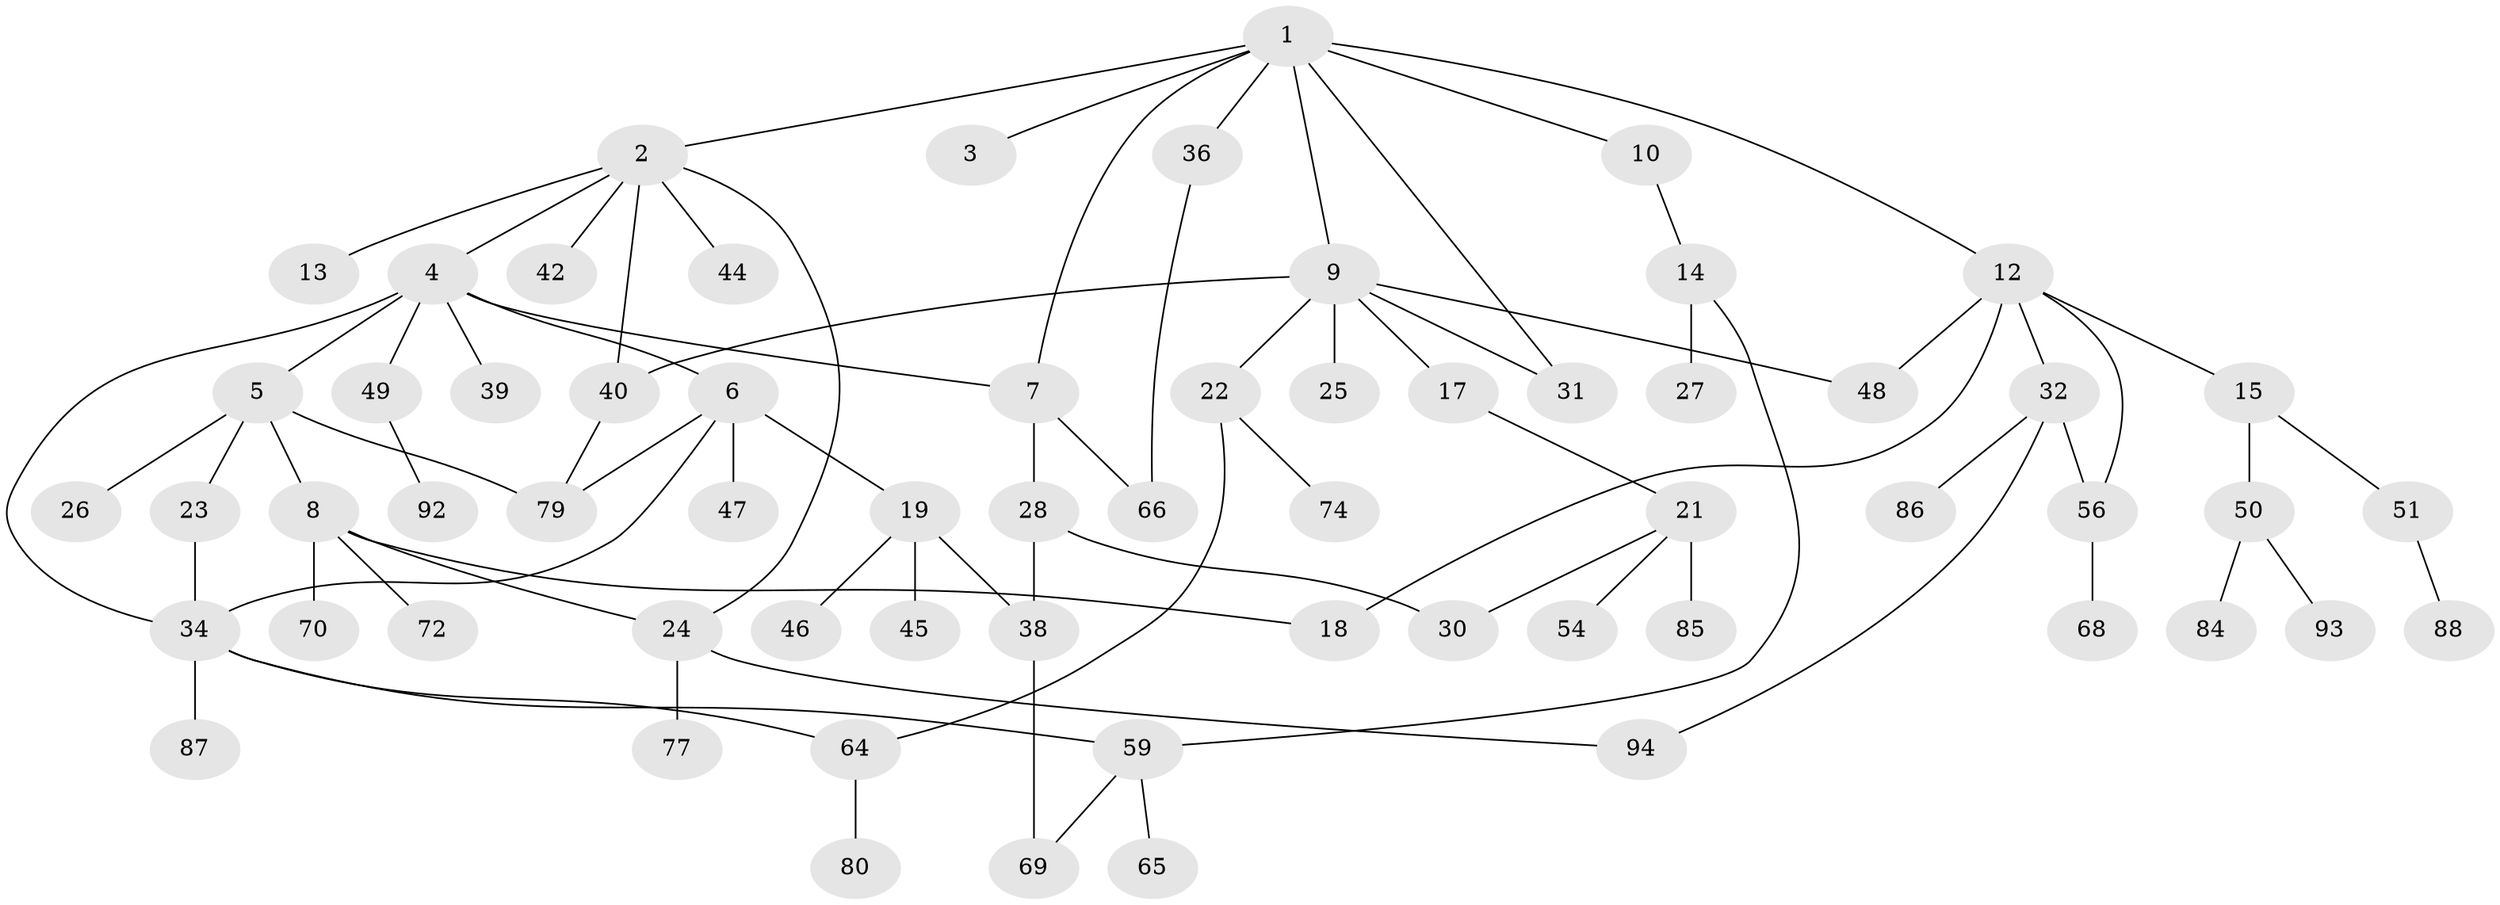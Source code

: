 // original degree distribution, {7: 0.010638297872340425, 8: 0.010638297872340425, 1: 0.32978723404255317, 6: 0.031914893617021274, 5: 0.031914893617021274, 4: 0.0851063829787234, 3: 0.18085106382978725, 2: 0.3191489361702128}
// Generated by graph-tools (version 1.1) at 2025/41/03/06/25 10:41:29]
// undirected, 64 vertices, 81 edges
graph export_dot {
graph [start="1"]
  node [color=gray90,style=filled];
  1 [super="+52"];
  2 [super="+29"];
  3;
  4 [super="+16"];
  5 [super="+57"];
  6 [super="+41"];
  7 [super="+91"];
  8 [super="+20"];
  9 [super="+11"];
  10;
  12 [super="+71"];
  13;
  14 [super="+35"];
  15 [super="+60"];
  17;
  18;
  19;
  21 [super="+37"];
  22 [super="+63"];
  23 [super="+53"];
  24 [super="+67"];
  25;
  26;
  27;
  28 [super="+33"];
  30;
  31;
  32 [super="+81"];
  34 [super="+89"];
  36;
  38 [super="+82"];
  39;
  40 [super="+43"];
  42;
  44;
  45 [super="+76"];
  46 [super="+55"];
  47;
  48 [super="+75"];
  49 [super="+78"];
  50 [super="+58"];
  51;
  54;
  56 [super="+61"];
  59 [super="+62"];
  64 [super="+73"];
  65;
  66 [super="+83"];
  68;
  69;
  70;
  72;
  74;
  77;
  79 [super="+90"];
  80;
  84;
  85;
  86;
  87;
  88;
  92;
  93;
  94;
  1 -- 2;
  1 -- 3;
  1 -- 9;
  1 -- 10;
  1 -- 12;
  1 -- 36;
  1 -- 31;
  1 -- 7;
  2 -- 4;
  2 -- 13;
  2 -- 24;
  2 -- 42;
  2 -- 44;
  2 -- 40;
  4 -- 5;
  4 -- 6;
  4 -- 7;
  4 -- 49;
  4 -- 34;
  4 -- 39;
  5 -- 8;
  5 -- 23;
  5 -- 26;
  5 -- 79;
  6 -- 19;
  6 -- 47;
  6 -- 79;
  6 -- 34;
  7 -- 28;
  7 -- 66;
  8 -- 70;
  8 -- 18;
  8 -- 24;
  8 -- 72;
  9 -- 22;
  9 -- 48;
  9 -- 17;
  9 -- 40;
  9 -- 25;
  9 -- 31;
  10 -- 14;
  12 -- 15;
  12 -- 18;
  12 -- 32;
  12 -- 48;
  12 -- 56;
  14 -- 27;
  14 -- 59;
  15 -- 50;
  15 -- 51;
  17 -- 21;
  19 -- 45;
  19 -- 46;
  19 -- 38;
  21 -- 30;
  21 -- 54;
  21 -- 85;
  22 -- 64;
  22 -- 74;
  23 -- 34;
  24 -- 94;
  24 -- 77;
  28 -- 30;
  28 -- 38;
  32 -- 56;
  32 -- 86;
  32 -- 94;
  34 -- 87;
  34 -- 59;
  34 -- 64;
  36 -- 66;
  38 -- 69;
  40 -- 79;
  49 -- 92;
  50 -- 93;
  50 -- 84;
  51 -- 88;
  56 -- 68;
  59 -- 65;
  59 -- 69;
  64 -- 80;
}
